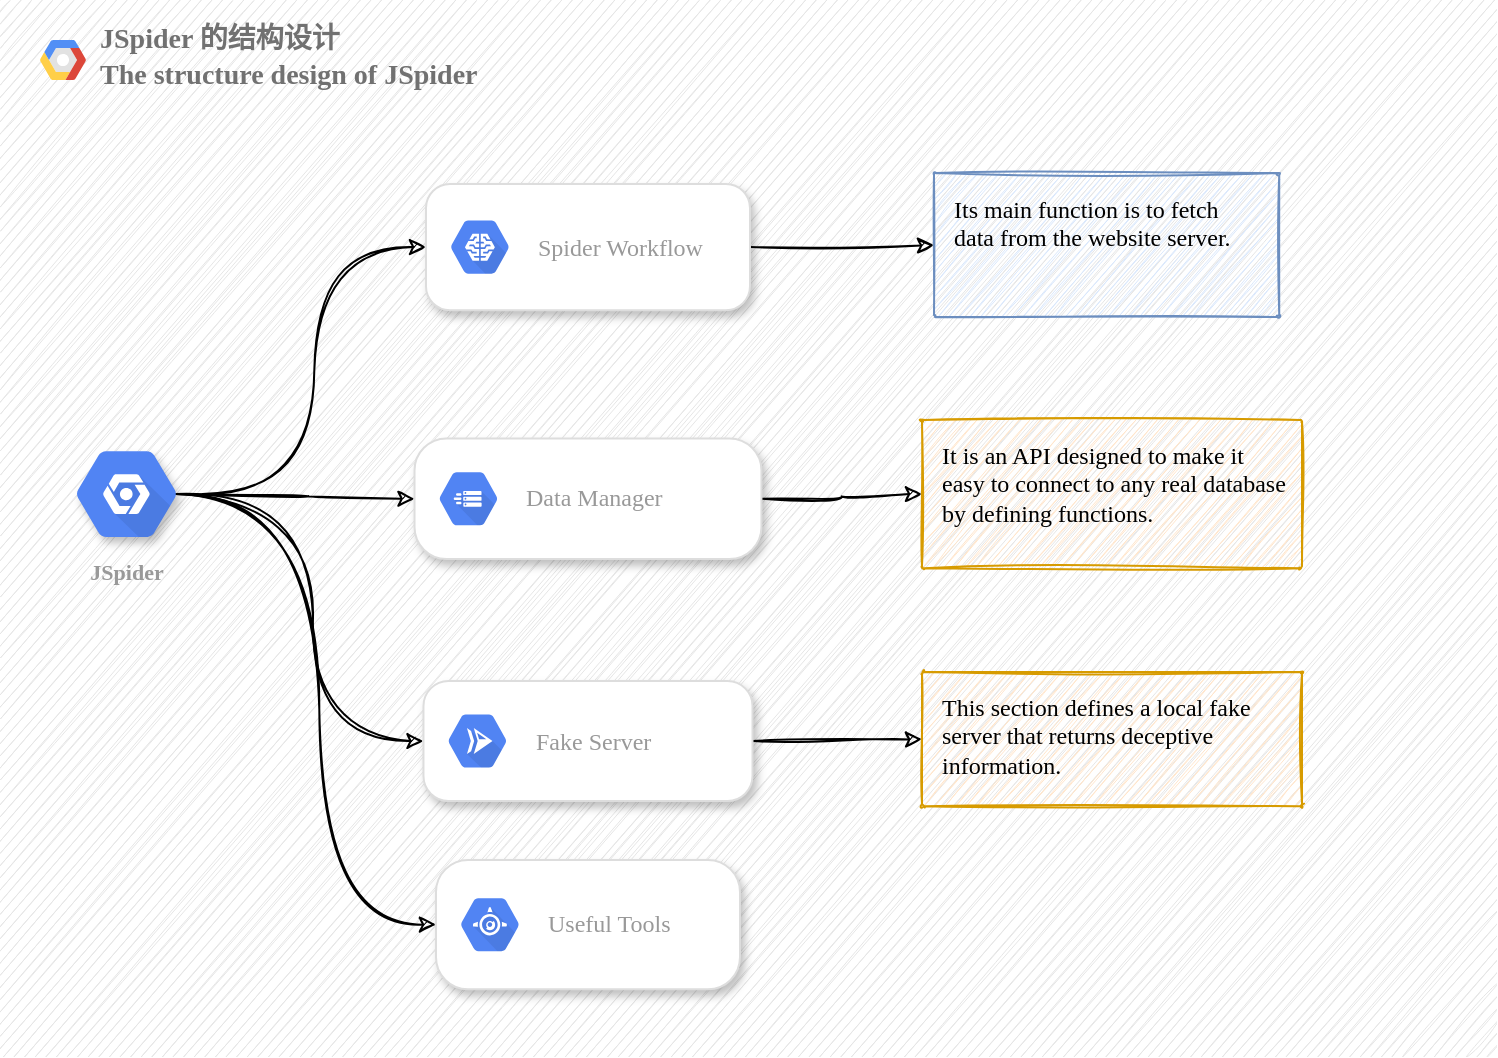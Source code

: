 <mxfile>
    <diagram id="rTXjj9WM3pVmUYCMT26Q" name="第 1 页">
        <mxGraphModel dx="726" dy="510" grid="0" gridSize="10" guides="1" tooltips="1" connect="1" arrows="1" fold="1" page="1" pageScale="1" pageWidth="827" pageHeight="1169" math="0" shadow="0">
            <root>
                <mxCell id="0"/>
                <mxCell id="1" parent="0"/>
                <mxCell id="2" value="&lt;b&gt;&lt;font face=&quot;Comic Sans MS&quot;&gt;JSpider 的结构设计&lt;br&gt;The structure design of JSpider&lt;br&gt;&lt;/font&gt;&lt;/b&gt;" style="strokeColor=none;shadow=0;gradientColor=none;fontSize=14;align=left;spacing=10;fontColor=#717171;9E9E9E;verticalAlign=top;spacingTop=-4;fontStyle=0;spacingLeft=40;html=1;sketch=1;fillColor=#E6E6E6;" parent="1" vertex="1">
                    <mxGeometry x="57" y="77" width="748" height="528" as="geometry"/>
                </mxCell>
                <mxCell id="3" value="" style="shape=mxgraph.gcp2.google_cloud_platform;fillColor=#F6F6F6;strokeColor=none;shadow=0;gradientColor=none;" parent="2" vertex="1">
                    <mxGeometry width="23" height="20" relative="1" as="geometry">
                        <mxPoint x="20" y="20" as="offset"/>
                    </mxGeometry>
                </mxCell>
                <mxCell id="4" value="Its main function is to fetch data from the website server." style="points=[[0,0,0],[0.25,0,0],[0.5,0,0],[0.75,0,0],[1,0,0],[1,0.25,0],[1,0.5,0],[1,0.75,0],[1,1,0],[0.75,1,0],[0.5,1,0],[0.25,1,0],[0,1,0],[0,0.75,0],[0,0.5,0],[0,0.25,0]];rounded=1;absoluteArcSize=1;arcSize=2;html=1;strokeColor=#6c8ebf;shadow=0;dashed=0;fontSize=12;align=left;verticalAlign=top;spacing=10;spacingTop=-4;fillColor=#dae8fc;sketch=1;labelBorderColor=none;fontFamily=Comic Sans MS;whiteSpace=wrap;" parent="2" vertex="1">
                    <mxGeometry x="467" y="86.56" width="172.62" height="72" as="geometry"/>
                </mxCell>
                <mxCell id="49" style="edgeStyle=orthogonalEdgeStyle;curved=1;rounded=0;sketch=1;orthogonalLoop=1;jettySize=auto;html=1;entryX=0;entryY=0.5;entryDx=0;entryDy=0;entryPerimeter=0;fontFamily=Comic Sans MS;fontColor=#000000;" parent="2" source="5" target="4" edge="1">
                    <mxGeometry relative="1" as="geometry"/>
                </mxCell>
                <mxCell id="5" value="" style="strokeColor=#dddddd;shadow=1;strokeWidth=1;rounded=1;absoluteArcSize=1;arcSize=24;fontFamily=Comic Sans MS;" parent="2" vertex="1">
                    <mxGeometry x="212.995" y="92" width="162" height="63.11" as="geometry"/>
                </mxCell>
                <mxCell id="6" value="&lt;font face=&quot;Comic Sans MS&quot;&gt;Spider Workflow&lt;/font&gt;" style="dashed=0;connectable=0;html=1;fillColor=#5184F3;strokeColor=none;shape=mxgraph.gcp2.hexIcon;prIcon=cloud_machine_learning;part=1;labelPosition=right;verticalLabelPosition=middle;align=left;verticalAlign=middle;spacingLeft=5;fontColor=#999999;fontSize=12;" parent="5" vertex="1">
                    <mxGeometry y="0.5" width="44" height="39" relative="1" as="geometry">
                        <mxPoint x="5" y="-19.5" as="offset"/>
                    </mxGeometry>
                </mxCell>
                <mxCell id="41" style="edgeStyle=orthogonalEdgeStyle;curved=1;rounded=0;sketch=1;orthogonalLoop=1;jettySize=auto;html=1;exitX=1;exitY=0.5;exitDx=0;exitDy=0;entryX=0;entryY=0.5;entryDx=0;entryDy=0;entryPerimeter=0;fontFamily=Comic Sans MS;" parent="2" source="8" target="39" edge="1">
                    <mxGeometry relative="1" as="geometry"/>
                </mxCell>
                <mxCell id="8" value="" style="strokeColor=#dddddd;shadow=1;strokeWidth=1;rounded=1;absoluteArcSize=1;arcSize=32;fontFamily=Comic Sans MS;" parent="2" vertex="1">
                    <mxGeometry x="207.26" y="219.19" width="173.47" height="60.36" as="geometry"/>
                </mxCell>
                <mxCell id="9" value="&lt;font face=&quot;Comic Sans MS&quot;&gt;Data Manager&lt;/font&gt;" style="dashed=0;connectable=0;html=1;fillColor=#5184F3;strokeColor=none;shape=mxgraph.gcp2.hexIcon;prIcon=transfer_appliance;part=1;labelPosition=right;verticalLabelPosition=middle;align=left;verticalAlign=middle;spacingLeft=5;fontColor=#999999;fontSize=12;" parent="8" vertex="1">
                    <mxGeometry y="0.5" width="44" height="39" relative="1" as="geometry">
                        <mxPoint x="5" y="-19.5" as="offset"/>
                    </mxGeometry>
                </mxCell>
                <mxCell id="18" value="" style="strokeColor=#dddddd;shadow=1;strokeWidth=1;rounded=1;absoluteArcSize=1;arcSize=32;fontFamily=Comic Sans MS;" parent="2" vertex="1">
                    <mxGeometry x="218" y="430" width="151.99" height="64.65" as="geometry"/>
                </mxCell>
                <mxCell id="19" value="&lt;font face=&quot;Comic Sans MS&quot;&gt;Useful Tools&lt;br&gt;&lt;/font&gt;" style="dashed=0;connectable=0;html=1;fillColor=#5184F3;strokeColor=none;shape=mxgraph.gcp2.hexIcon;prIcon=app_engine;part=1;labelPosition=right;verticalLabelPosition=middle;align=left;verticalAlign=middle;spacingLeft=5;fontColor=#999999;fontSize=12;" parent="18" vertex="1">
                    <mxGeometry y="0.5" width="44" height="39" relative="1" as="geometry">
                        <mxPoint x="5" y="-19.5" as="offset"/>
                    </mxGeometry>
                </mxCell>
                <mxCell id="21" style="edgeStyle=orthogonalEdgeStyle;rounded=0;orthogonalLoop=1;jettySize=auto;html=1;entryX=0;entryY=0.5;entryDx=0;entryDy=0;fontFamily=Comic Sans MS;sketch=1;curved=1;" parent="2" source="20" target="5" edge="1">
                    <mxGeometry relative="1" as="geometry"/>
                </mxCell>
                <mxCell id="22" style="edgeStyle=orthogonalEdgeStyle;rounded=0;orthogonalLoop=1;jettySize=auto;html=1;exitX=0.825;exitY=0.5;exitDx=0;exitDy=0;exitPerimeter=0;fontFamily=Comic Sans MS;sketch=1;curved=1;" parent="2" source="20" target="8" edge="1">
                    <mxGeometry relative="1" as="geometry"/>
                </mxCell>
                <mxCell id="23" style="edgeStyle=orthogonalEdgeStyle;rounded=0;orthogonalLoop=1;jettySize=auto;html=1;exitX=0.825;exitY=0.5;exitDx=0;exitDy=0;exitPerimeter=0;entryX=0;entryY=0.5;entryDx=0;entryDy=0;fontFamily=Comic Sans MS;curved=1;sketch=1;" parent="2" source="20" target="18" edge="1">
                    <mxGeometry relative="1" as="geometry"/>
                </mxCell>
                <mxCell id="55" style="edgeStyle=orthogonalEdgeStyle;curved=1;rounded=0;sketch=1;orthogonalLoop=1;jettySize=auto;html=1;exitX=0.825;exitY=0.5;exitDx=0;exitDy=0;exitPerimeter=0;entryX=0;entryY=0.5;entryDx=0;entryDy=0;" edge="1" parent="2" source="20" target="53">
                    <mxGeometry relative="1" as="geometry"/>
                </mxCell>
                <mxCell id="20" value="JSpider" style="html=1;fillColor=#5184F3;strokeColor=none;verticalAlign=top;labelPosition=center;verticalLabelPosition=bottom;align=center;spacingTop=-6;fontSize=11;fontStyle=1;fontColor=#999999;shape=mxgraph.gcp2.hexIcon;prIcon=placeholder;shadow=1;fontFamily=Comic Sans MS;" parent="2" vertex="1">
                    <mxGeometry x="25.317" y="215.51" width="75.951" height="63.037" as="geometry"/>
                </mxCell>
                <mxCell id="39" value="It is an API designed to make it easy to connect to any real database by defining functions." style="points=[[0,0,0],[0.25,0,0],[0.5,0,0],[0.75,0,0],[1,0,0],[1,0.25,0],[1,0.5,0],[1,0.75,0],[1,1,0],[0.75,1,0],[0.5,1,0],[0.25,1,0],[0,1,0],[0,0.75,0],[0,0.5,0],[0,0.25,0]];rounded=1;absoluteArcSize=1;arcSize=2;html=1;strokeColor=#d79b00;shadow=0;dashed=0;fontSize=12;align=left;verticalAlign=top;spacing=10;spacingTop=-4;fillColor=#ffe6cc;sketch=1;labelBorderColor=none;fontFamily=Comic Sans MS;whiteSpace=wrap;" parent="2" vertex="1">
                    <mxGeometry x="461" y="209.96" width="190" height="74.13" as="geometry"/>
                </mxCell>
                <mxCell id="57" style="edgeStyle=orthogonalEdgeStyle;curved=1;rounded=0;sketch=1;orthogonalLoop=1;jettySize=auto;html=1;exitX=1;exitY=0.5;exitDx=0;exitDy=0;" edge="1" parent="2" source="53" target="56">
                    <mxGeometry relative="1" as="geometry"/>
                </mxCell>
                <mxCell id="53" value="" style="strokeColor=#dddddd;shadow=1;strokeWidth=1;rounded=1;absoluteArcSize=1;arcSize=25;" vertex="1" parent="2">
                    <mxGeometry x="211.74" y="340.53" width="164.51" height="60" as="geometry"/>
                </mxCell>
                <mxCell id="54" value="&lt;font face=&quot;Comic Sans MS&quot;&gt;Fake Server&lt;/font&gt;" style="dashed=0;connectable=0;html=1;fillColor=#5184F3;strokeColor=none;shape=mxgraph.gcp2.hexIcon;prIcon=cloud_run;part=1;labelPosition=right;verticalLabelPosition=middle;align=left;verticalAlign=middle;spacingLeft=5;fontColor=#999999;fontSize=12;" vertex="1" parent="53">
                    <mxGeometry y="0.5" width="44" height="39" relative="1" as="geometry">
                        <mxPoint x="5" y="-19.5" as="offset"/>
                    </mxGeometry>
                </mxCell>
                <mxCell id="56" value="This section defines a local fake server that returns deceptive information." style="points=[[0,0,0],[0.25,0,0],[0.5,0,0],[0.75,0,0],[1,0,0],[1,0.25,0],[1,0.5,0],[1,0.75,0],[1,1,0],[0.75,1,0],[0.5,1,0],[0.25,1,0],[0,1,0],[0,0.75,0],[0,0.5,0],[0,0.25,0]];rounded=1;absoluteArcSize=1;arcSize=2;html=1;strokeColor=#d79b00;shadow=0;dashed=0;fontSize=12;align=left;verticalAlign=top;spacing=10;spacingTop=-4;fillColor=#ffe6cc;sketch=1;labelBorderColor=none;fontFamily=Comic Sans MS;whiteSpace=wrap;" vertex="1" parent="2">
                    <mxGeometry x="461" y="336" width="190" height="67.07" as="geometry"/>
                </mxCell>
            </root>
        </mxGraphModel>
    </diagram>
</mxfile>
